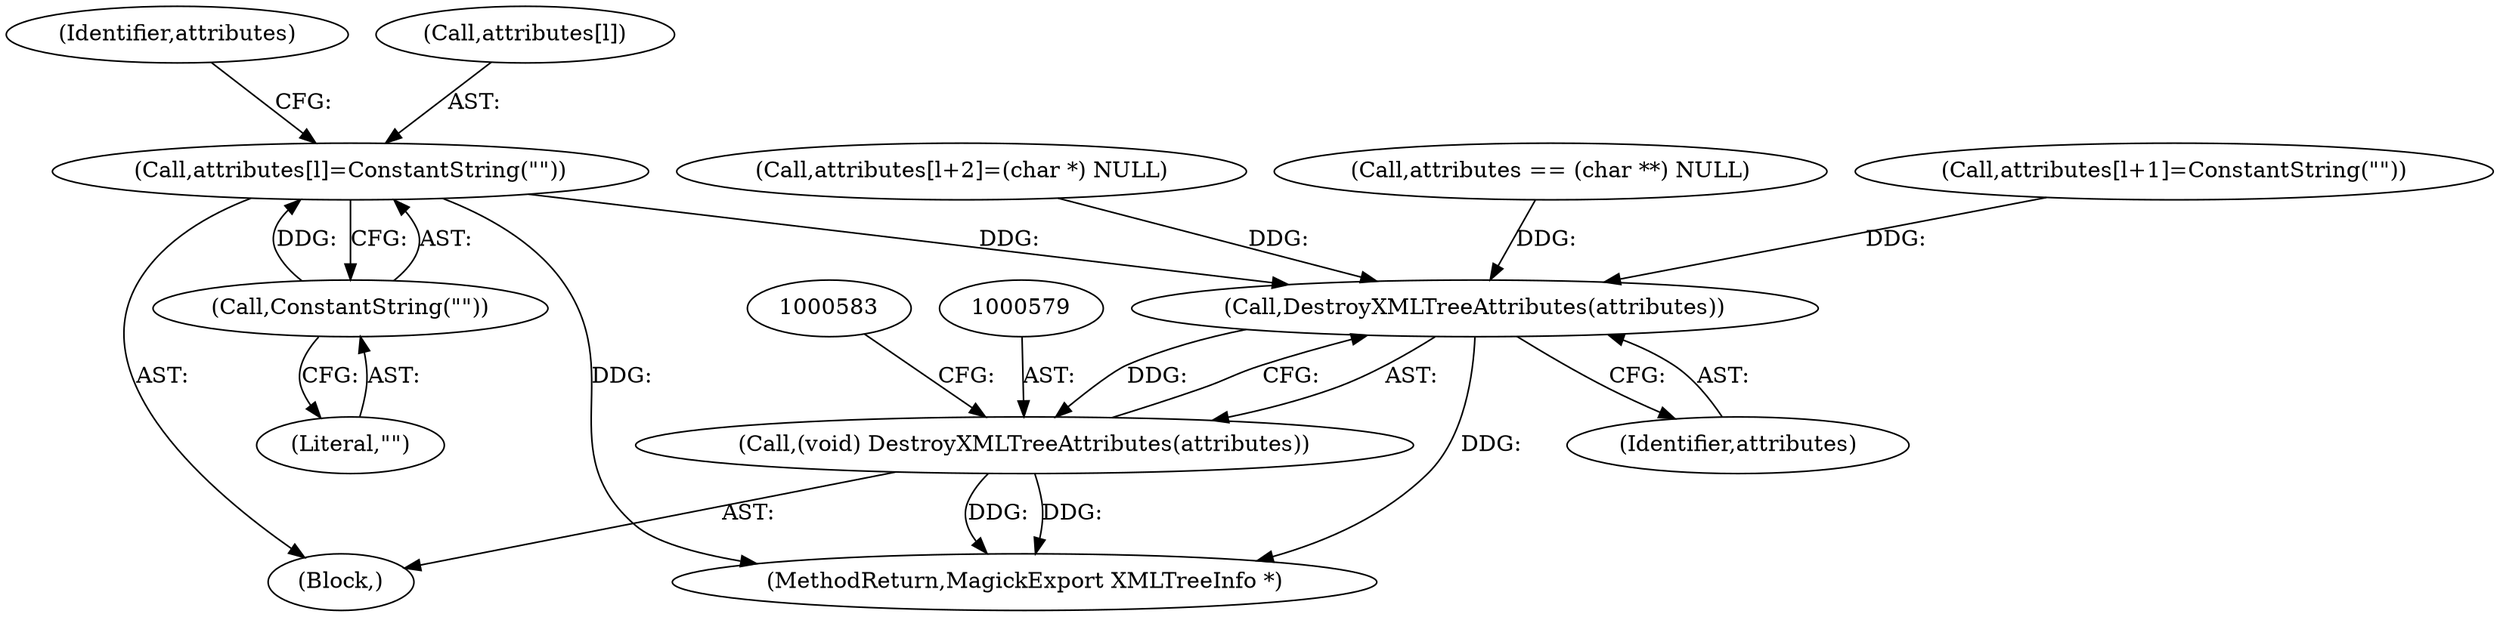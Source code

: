digraph "0_ImageMagick_fc6080f1321fd21e86ef916195cc110b05d9effb_0@array" {
"1000564" [label="(Call,attributes[l]=ConstantString(\"\"))"];
"1000568" [label="(Call,ConstantString(\"\"))"];
"1000580" [label="(Call,DestroyXMLTreeAttributes(attributes))"];
"1000578" [label="(Call,(void) DestroyXMLTreeAttributes(attributes))"];
"1000572" [label="(Identifier,attributes)"];
"1000578" [label="(Call,(void) DestroyXMLTreeAttributes(attributes))"];
"1000563" [label="(Block,)"];
"1001437" [label="(MethodReturn,MagickExport XMLTreeInfo *)"];
"1000564" [label="(Call,attributes[l]=ConstantString(\"\"))"];
"1000581" [label="(Identifier,attributes)"];
"1000565" [label="(Call,attributes[l])"];
"1000467" [label="(Call,attributes[l+2]=(char *) NULL)"];
"1000443" [label="(Call,attributes == (char **) NULL)"];
"1000569" [label="(Literal,\"\")"];
"1000568" [label="(Call,ConstantString(\"\"))"];
"1000570" [label="(Call,attributes[l+1]=ConstantString(\"\"))"];
"1000580" [label="(Call,DestroyXMLTreeAttributes(attributes))"];
"1000564" -> "1000563"  [label="AST: "];
"1000564" -> "1000568"  [label="CFG: "];
"1000565" -> "1000564"  [label="AST: "];
"1000568" -> "1000564"  [label="AST: "];
"1000572" -> "1000564"  [label="CFG: "];
"1000564" -> "1001437"  [label="DDG: "];
"1000568" -> "1000564"  [label="DDG: "];
"1000564" -> "1000580"  [label="DDG: "];
"1000568" -> "1000569"  [label="CFG: "];
"1000569" -> "1000568"  [label="AST: "];
"1000580" -> "1000578"  [label="AST: "];
"1000580" -> "1000581"  [label="CFG: "];
"1000581" -> "1000580"  [label="AST: "];
"1000578" -> "1000580"  [label="CFG: "];
"1000580" -> "1001437"  [label="DDG: "];
"1000580" -> "1000578"  [label="DDG: "];
"1000570" -> "1000580"  [label="DDG: "];
"1000467" -> "1000580"  [label="DDG: "];
"1000443" -> "1000580"  [label="DDG: "];
"1000578" -> "1000563"  [label="AST: "];
"1000579" -> "1000578"  [label="AST: "];
"1000583" -> "1000578"  [label="CFG: "];
"1000578" -> "1001437"  [label="DDG: "];
"1000578" -> "1001437"  [label="DDG: "];
}
